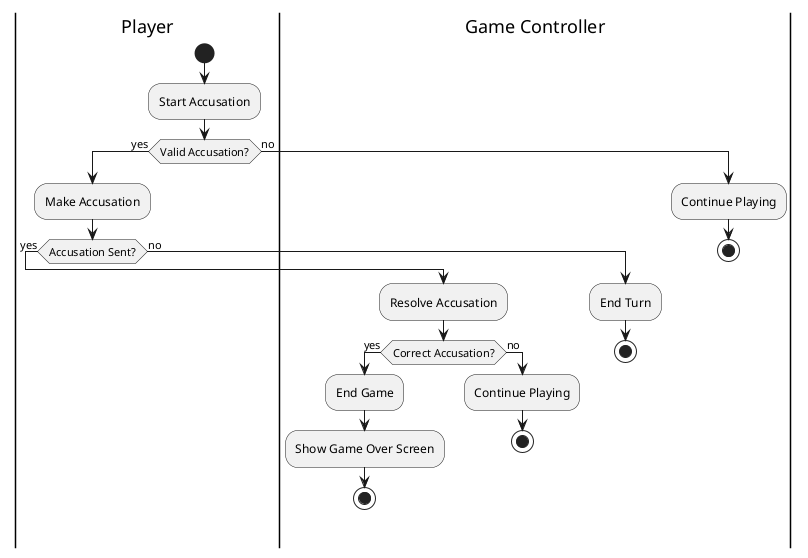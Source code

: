 @startuml ClueGameAccusationActivity

|Player|
start
:Start Accusation;
if (Valid Accusation?) then (yes)
  :Make Accusation;
  if (Accusation Sent?) then (yes)
    |Game Controller|
    :Resolve Accusation;
    if (Correct Accusation?) then (yes)
      |Game Controller|
      :End Game;
      :Show Game Over Screen;
      stop
    else (no)
      |Game Controller|
      :Continue Playing;
      stop
    endif
  else (no)
    :End Turn;
    stop
  endif
else (no)
  :Continue Playing;
  stop
endif

@enduml
